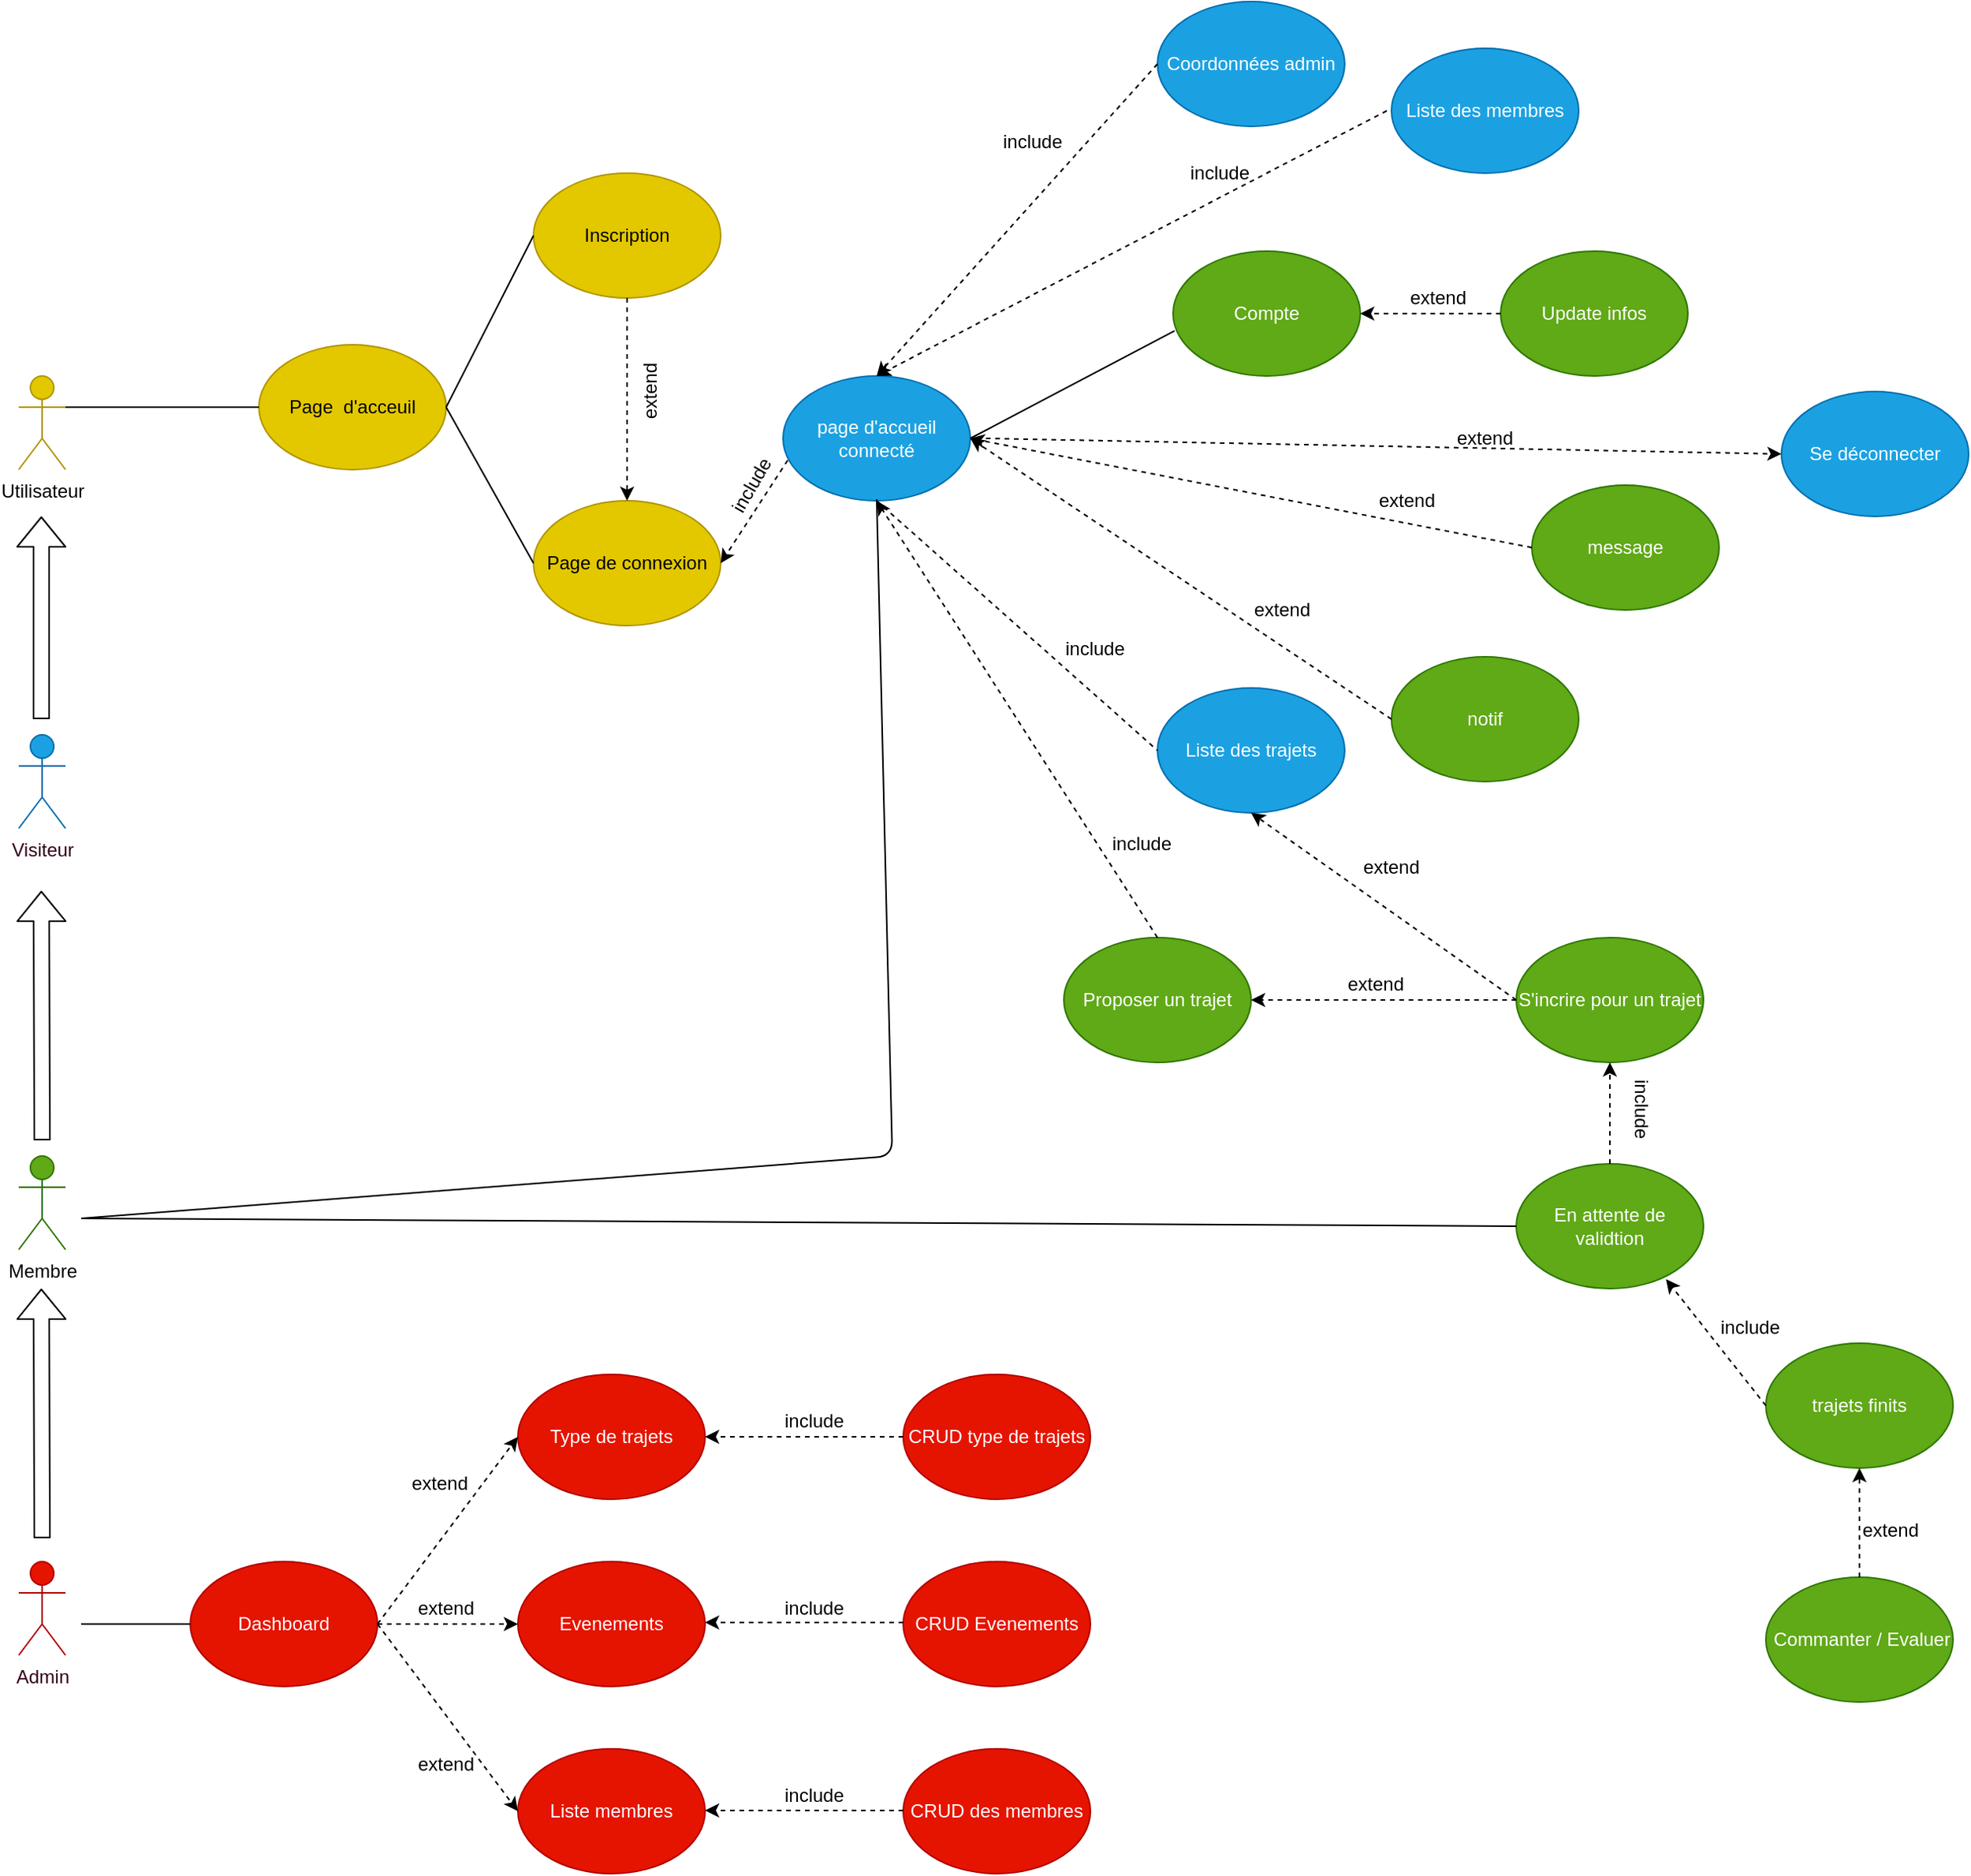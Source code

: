 <mxfile version="15.0.6" type="device"><diagram id="e3aWmIzPHNLhXmILQkSP" name="Page-1"><mxGraphModel dx="868" dy="1541" grid="1" gridSize="10" guides="1" tooltips="1" connect="1" arrows="1" fold="1" page="1" pageScale="1" pageWidth="827" pageHeight="1169" math="0" shadow="0"><root><mxCell id="0"/><mxCell id="1" parent="0"/><mxCell id="nPcNoete0y4UvWOdISO1-1" value="&lt;font color=&quot;#33001A&quot;&gt;Visiteur&lt;/font&gt;" style="shape=umlActor;verticalLabelPosition=bottom;verticalAlign=top;html=1;outlineConnect=0;fillColor=#1ba1e2;strokeColor=#006EAF;fontColor=#ffffff;" parent="1" vertex="1"><mxGeometry x="140" y="230" width="30" height="60" as="geometry"/></mxCell><mxCell id="nPcNoete0y4UvWOdISO1-2" value="&lt;font color=&quot;#0000000000&quot;&gt;Membre&lt;/font&gt;" style="shape=umlActor;verticalLabelPosition=bottom;verticalAlign=top;html=1;outlineConnect=0;fillColor=#60a917;strokeColor=#2D7600;fontColor=#ffffff;" parent="1" vertex="1"><mxGeometry x="140" y="500" width="30" height="60" as="geometry"/></mxCell><mxCell id="nPcNoete0y4UvWOdISO1-4" value="&lt;font color=&quot;#33001A&quot;&gt;Admin&lt;/font&gt;" style="shape=umlActor;verticalLabelPosition=bottom;verticalAlign=top;html=1;outlineConnect=0;fillColor=#e51400;strokeColor=#B20000;fontColor=#ffffff;" parent="1" vertex="1"><mxGeometry x="140" y="760" width="30" height="60" as="geometry"/></mxCell><mxCell id="nPcNoete0y4UvWOdISO1-10" value="Page&amp;nbsp; d'acceuil" style="ellipse;whiteSpace=wrap;html=1;fillColor=#e3c800;strokeColor=#B09500;fontColor=#000000;" parent="1" vertex="1"><mxGeometry x="294" y="-20" width="120" height="80" as="geometry"/></mxCell><mxCell id="nPcNoete0y4UvWOdISO1-11" value="Page de connexion" style="ellipse;whiteSpace=wrap;html=1;fillColor=#e3c800;strokeColor=#B09500;fontColor=#000000;" parent="1" vertex="1"><mxGeometry x="470" y="80" width="120" height="80" as="geometry"/></mxCell><mxCell id="nPcNoete0y4UvWOdISO1-12" value="Liste des membres" style="ellipse;whiteSpace=wrap;html=1;fillColor=#1ba1e2;strokeColor=#006EAF;fontColor=#ffffff;" parent="1" vertex="1"><mxGeometry x="1020" y="-210" width="120" height="80" as="geometry"/></mxCell><mxCell id="nPcNoete0y4UvWOdISO1-13" value="Coordonnées admin" style="ellipse;whiteSpace=wrap;html=1;fillColor=#1ba1e2;strokeColor=#006EAF;fontColor=#ffffff;" parent="1" vertex="1"><mxGeometry x="870" y="-240" width="120" height="80" as="geometry"/></mxCell><mxCell id="nPcNoete0y4UvWOdISO1-14" value="Inscription" style="ellipse;whiteSpace=wrap;html=1;fillColor=#e3c800;strokeColor=#B09500;fontColor=#000000;" parent="1" vertex="1"><mxGeometry x="470" y="-130" width="120" height="80" as="geometry"/></mxCell><mxCell id="nPcNoete0y4UvWOdISO1-15" value="Liste des trajets" style="ellipse;whiteSpace=wrap;html=1;fillColor=#1ba1e2;strokeColor=#006EAF;fontColor=#ffffff;" parent="1" vertex="1"><mxGeometry x="870" y="200" width="120" height="80" as="geometry"/></mxCell><mxCell id="nPcNoete0y4UvWOdISO1-22" value="&lt;div&gt;page d'accueil &lt;br&gt;&lt;/div&gt;&lt;div&gt;connecté&lt;br&gt;&lt;/div&gt;" style="ellipse;whiteSpace=wrap;html=1;fillColor=#1ba1e2;strokeColor=#006EAF;fontColor=#ffffff;" parent="1" vertex="1"><mxGeometry x="630" width="120" height="80" as="geometry"/></mxCell><mxCell id="nPcNoete0y4UvWOdISO1-27" value="Compte" style="ellipse;whiteSpace=wrap;html=1;fillColor=#60a917;strokeColor=#2D7600;fontColor=#ffffff;" parent="1" vertex="1"><mxGeometry x="880" y="-80" width="120" height="80" as="geometry"/></mxCell><mxCell id="nPcNoete0y4UvWOdISO1-28" value="Update infos" style="ellipse;whiteSpace=wrap;html=1;fillColor=#60a917;strokeColor=#2D7600;fontColor=#ffffff;" parent="1" vertex="1"><mxGeometry x="1090" y="-80" width="120" height="80" as="geometry"/></mxCell><mxCell id="nPcNoete0y4UvWOdISO1-31" value="&amp;nbsp;Commanter / Evaluer" style="ellipse;whiteSpace=wrap;html=1;fillColor=#60a917;strokeColor=#2D7600;fontColor=#ffffff;" parent="1" vertex="1"><mxGeometry x="1260" y="770" width="120" height="80" as="geometry"/></mxCell><mxCell id="nPcNoete0y4UvWOdISO1-38" value="S'incrire pour un trajet" style="ellipse;whiteSpace=wrap;html=1;fillColor=#60a917;strokeColor=#2D7600;fontColor=#ffffff;" parent="1" vertex="1"><mxGeometry x="1100" y="360" width="120" height="80" as="geometry"/></mxCell><mxCell id="nPcNoete0y4UvWOdISO1-43" value="Dashboard" style="ellipse;whiteSpace=wrap;html=1;fillColor=#e51400;strokeColor=#B20000;fontColor=#ffffff;" parent="1" vertex="1"><mxGeometry x="250" y="760" width="120" height="80" as="geometry"/></mxCell><mxCell id="nPcNoete0y4UvWOdISO1-44" value="Liste membres" style="ellipse;whiteSpace=wrap;html=1;fillColor=#e51400;strokeColor=#B20000;fontColor=#ffffff;" parent="1" vertex="1"><mxGeometry x="460" y="880" width="120" height="80" as="geometry"/></mxCell><mxCell id="nPcNoete0y4UvWOdISO1-45" value="CRUD des membres" style="ellipse;whiteSpace=wrap;html=1;fillColor=#e51400;strokeColor=#B20000;fontColor=#ffffff;" parent="1" vertex="1"><mxGeometry x="707" y="880" width="120" height="80" as="geometry"/></mxCell><mxCell id="nPcNoete0y4UvWOdISO1-46" value="Type de trajets" style="ellipse;whiteSpace=wrap;html=1;fillColor=#e51400;strokeColor=#B20000;fontColor=#ffffff;" parent="1" vertex="1"><mxGeometry x="460" y="640" width="120" height="80" as="geometry"/></mxCell><mxCell id="nPcNoete0y4UvWOdISO1-47" value="CRUD type de trajets" style="ellipse;whiteSpace=wrap;html=1;fillColor=#e51400;strokeColor=#B20000;fontColor=#ffffff;" parent="1" vertex="1"><mxGeometry x="707" y="640" width="120" height="80" as="geometry"/></mxCell><mxCell id="nPcNoete0y4UvWOdISO1-48" value="Evenements" style="ellipse;whiteSpace=wrap;html=1;fillColor=#e51400;strokeColor=#B20000;fontColor=#ffffff;" parent="1" vertex="1"><mxGeometry x="460" y="760" width="120" height="80" as="geometry"/></mxCell><mxCell id="nPcNoete0y4UvWOdISO1-49" value="CRUD Evenements" style="ellipse;whiteSpace=wrap;html=1;fillColor=#e51400;strokeColor=#B20000;fontColor=#ffffff;" parent="1" vertex="1"><mxGeometry x="707" y="760" width="120" height="80" as="geometry"/></mxCell><mxCell id="QYfMWp9gE0mXoaha7tp3-1" value="Utilisateur" style="shape=umlActor;verticalLabelPosition=bottom;verticalAlign=top;html=1;outlineConnect=0;fillColor=#e3c800;strokeColor=#B09500;fontColor=#000000;" parent="1" vertex="1"><mxGeometry x="140" width="30" height="60" as="geometry"/></mxCell><mxCell id="QYfMWp9gE0mXoaha7tp3-11" value="" style="endArrow=none;html=1;exitX=1;exitY=0.333;exitDx=0;exitDy=0;exitPerimeter=0;entryX=0;entryY=0.5;entryDx=0;entryDy=0;" parent="1" source="QYfMWp9gE0mXoaha7tp3-1" target="nPcNoete0y4UvWOdISO1-10" edge="1"><mxGeometry width="50" height="50" relative="1" as="geometry"><mxPoint x="310" as="sourcePoint"/><mxPoint x="360" y="-50" as="targetPoint"/></mxGeometry></mxCell><mxCell id="QYfMWp9gE0mXoaha7tp3-14" value="" style="endArrow=none;html=1;entryX=0;entryY=0.5;entryDx=0;entryDy=0;exitX=1;exitY=0.5;exitDx=0;exitDy=0;" parent="1" source="nPcNoete0y4UvWOdISO1-10" target="nPcNoete0y4UvWOdISO1-14" edge="1"><mxGeometry width="50" height="50" relative="1" as="geometry"><mxPoint x="410" y="20" as="sourcePoint"/><mxPoint x="550" y="-50" as="targetPoint"/></mxGeometry></mxCell><mxCell id="QYfMWp9gE0mXoaha7tp3-16" value="Se déconnecter" style="ellipse;whiteSpace=wrap;html=1;fillColor=#1ba1e2;strokeColor=#006EAF;fontColor=#ffffff;" parent="1" vertex="1"><mxGeometry x="1270" y="10" width="120" height="80" as="geometry"/></mxCell><mxCell id="5Kbntmr1sWZnYtKm_MZx-1" value="Proposer un trajet" style="ellipse;whiteSpace=wrap;html=1;fillColor=#60a917;strokeColor=#2D7600;fontColor=#ffffff;" parent="1" vertex="1"><mxGeometry x="810" y="360" width="120" height="80" as="geometry"/></mxCell><mxCell id="5Kbntmr1sWZnYtKm_MZx-5" value="" style="endArrow=classic;html=1;dashed=1;exitX=0.5;exitY=0;exitDx=0;exitDy=0;" parent="1" source="5Kbntmr1sWZnYtKm_MZx-1" edge="1"><mxGeometry width="50" height="50" relative="1" as="geometry"><mxPoint x="760" y="360" as="sourcePoint"/><mxPoint x="690" y="80" as="targetPoint"/></mxGeometry></mxCell><mxCell id="yfRM-l8EiR5XzUQ0m7bZ-2" value="" style="endArrow=none;html=1;exitX=1;exitY=0.5;exitDx=0;exitDy=0;entryX=0;entryY=0.5;entryDx=0;entryDy=0;" parent="1" source="nPcNoete0y4UvWOdISO1-10" target="nPcNoete0y4UvWOdISO1-11" edge="1"><mxGeometry width="50" height="50" relative="1" as="geometry"><mxPoint x="370" y="160" as="sourcePoint"/><mxPoint x="420" y="110" as="targetPoint"/></mxGeometry></mxCell><mxCell id="yfRM-l8EiR5XzUQ0m7bZ-4" value="" style="shape=flexArrow;endArrow=classic;html=1;" parent="1" edge="1"><mxGeometry width="50" height="50" relative="1" as="geometry"><mxPoint x="154.5" y="220" as="sourcePoint"/><mxPoint x="154.5" y="90" as="targetPoint"/></mxGeometry></mxCell><mxCell id="yfRM-l8EiR5XzUQ0m7bZ-6" value="" style="shape=flexArrow;endArrow=classic;html=1;" parent="1" edge="1"><mxGeometry width="50" height="50" relative="1" as="geometry"><mxPoint x="155" y="490" as="sourcePoint"/><mxPoint x="154.5" y="330" as="targetPoint"/></mxGeometry></mxCell><mxCell id="yfRM-l8EiR5XzUQ0m7bZ-7" value="" style="shape=flexArrow;endArrow=classic;html=1;" parent="1" edge="1"><mxGeometry width="50" height="50" relative="1" as="geometry"><mxPoint x="155" y="745" as="sourcePoint"/><mxPoint x="154.5" y="585" as="targetPoint"/></mxGeometry></mxCell><mxCell id="yfRM-l8EiR5XzUQ0m7bZ-11" value="" style="endArrow=classic;html=1;dashed=1;exitX=0.5;exitY=1;exitDx=0;exitDy=0;" parent="1" source="nPcNoete0y4UvWOdISO1-14" edge="1"><mxGeometry width="50" height="50" relative="1" as="geometry"><mxPoint x="600" y="70" as="sourcePoint"/><mxPoint x="530" y="80" as="targetPoint"/></mxGeometry></mxCell><mxCell id="yfRM-l8EiR5XzUQ0m7bZ-12" value="extend" style="text;html=1;align=center;verticalAlign=middle;resizable=0;points=[];autosize=1;strokeColor=none;fillColor=none;rotation=270;" parent="1" vertex="1"><mxGeometry x="520" width="50" height="20" as="geometry"/></mxCell><mxCell id="yfRM-l8EiR5XzUQ0m7bZ-17" value="" style="endArrow=classic;html=1;dashed=1;exitX=0.025;exitY=0.675;exitDx=0;exitDy=0;entryX=1;entryY=0.5;entryDx=0;entryDy=0;exitPerimeter=0;" parent="1" source="nPcNoete0y4UvWOdISO1-22" target="nPcNoete0y4UvWOdISO1-11" edge="1"><mxGeometry width="50" height="50" relative="1" as="geometry"><mxPoint x="580" y="95" as="sourcePoint"/><mxPoint x="610" y="130" as="targetPoint"/></mxGeometry></mxCell><mxCell id="yfRM-l8EiR5XzUQ0m7bZ-18" value="include" style="text;html=1;strokeColor=none;fillColor=none;align=center;verticalAlign=middle;whiteSpace=wrap;rounded=0;rotation=-60;" parent="1" vertex="1"><mxGeometry x="590" y="60" width="40" height="20" as="geometry"/></mxCell><mxCell id="yfRM-l8EiR5XzUQ0m7bZ-23" value="" style="endArrow=none;html=1;entryX=0.008;entryY=0.638;entryDx=0;entryDy=0;entryPerimeter=0;" parent="1" target="nPcNoete0y4UvWOdISO1-27" edge="1"><mxGeometry width="50" height="50" relative="1" as="geometry"><mxPoint x="750" y="40" as="sourcePoint"/><mxPoint x="870" y="20" as="targetPoint"/></mxGeometry></mxCell><mxCell id="yfRM-l8EiR5XzUQ0m7bZ-24" value="" style="endArrow=classic;html=1;entryX=1;entryY=0.5;entryDx=0;entryDy=0;exitX=0;exitY=0.5;exitDx=0;exitDy=0;dashed=1;" parent="1" source="nPcNoete0y4UvWOdISO1-28" target="nPcNoete0y4UvWOdISO1-27" edge="1"><mxGeometry width="50" height="50" relative="1" as="geometry"><mxPoint x="1030" y="-20" as="sourcePoint"/><mxPoint x="1080" y="-70" as="targetPoint"/></mxGeometry></mxCell><mxCell id="yfRM-l8EiR5XzUQ0m7bZ-25" value="extend" style="text;html=1;strokeColor=none;fillColor=none;align=center;verticalAlign=middle;whiteSpace=wrap;rounded=0;" parent="1" vertex="1"><mxGeometry x="1030" y="-60" width="40" height="20" as="geometry"/></mxCell><mxCell id="yfRM-l8EiR5XzUQ0m7bZ-28" value="" style="endArrow=none;html=1;" parent="1" edge="1"><mxGeometry width="50" height="50" relative="1" as="geometry"><mxPoint x="180" y="540" as="sourcePoint"/><mxPoint x="690" y="79" as="targetPoint"/><Array as="points"><mxPoint x="700" y="500"/></Array></mxGeometry></mxCell><mxCell id="yfRM-l8EiR5XzUQ0m7bZ-29" value="" style="endArrow=none;html=1;entryX=0;entryY=0.5;entryDx=0;entryDy=0;dashed=1;" parent="1" target="nPcNoete0y4UvWOdISO1-15" edge="1"><mxGeometry width="50" height="50" relative="1" as="geometry"><mxPoint x="690" y="80" as="sourcePoint"/><mxPoint x="890" y="130" as="targetPoint"/></mxGeometry></mxCell><mxCell id="yfRM-l8EiR5XzUQ0m7bZ-30" value="include" style="text;html=1;strokeColor=none;fillColor=none;align=center;verticalAlign=middle;whiteSpace=wrap;rounded=0;rotation=0;" parent="1" vertex="1"><mxGeometry x="840" y="295" width="40" height="10" as="geometry"/></mxCell><mxCell id="yfRM-l8EiR5XzUQ0m7bZ-31" value="" style="endArrow=classic;html=1;dashed=1;exitX=0;exitY=0.5;exitDx=0;exitDy=0;entryX=0.5;entryY=1;entryDx=0;entryDy=0;" parent="1" source="nPcNoete0y4UvWOdISO1-38" target="nPcNoete0y4UvWOdISO1-15" edge="1"><mxGeometry width="50" height="50" relative="1" as="geometry"><mxPoint x="1135" y="530" as="sourcePoint"/><mxPoint x="1000" y="310" as="targetPoint"/></mxGeometry></mxCell><mxCell id="yfRM-l8EiR5XzUQ0m7bZ-32" value="extend" style="text;html=1;strokeColor=none;fillColor=none;align=center;verticalAlign=middle;whiteSpace=wrap;rounded=0;" parent="1" vertex="1"><mxGeometry x="1000" y="305" width="40" height="20" as="geometry"/></mxCell><mxCell id="yfRM-l8EiR5XzUQ0m7bZ-33" value="" style="endArrow=classic;html=1;dashed=1;entryX=1;entryY=0.5;entryDx=0;entryDy=0;" parent="1" target="5Kbntmr1sWZnYtKm_MZx-1" edge="1"><mxGeometry width="50" height="50" relative="1" as="geometry"><mxPoint x="1100" y="400" as="sourcePoint"/><mxPoint x="920" y="270" as="targetPoint"/></mxGeometry></mxCell><mxCell id="yfRM-l8EiR5XzUQ0m7bZ-34" value="extend" style="text;html=1;strokeColor=none;fillColor=none;align=center;verticalAlign=middle;whiteSpace=wrap;rounded=0;" parent="1" vertex="1"><mxGeometry x="990" y="380" width="40" height="20" as="geometry"/></mxCell><mxCell id="yfRM-l8EiR5XzUQ0m7bZ-35" value="En attente de validtion" style="ellipse;whiteSpace=wrap;html=1;fillColor=#60a917;strokeColor=#2D7600;fontColor=#ffffff;" parent="1" vertex="1"><mxGeometry x="1100" y="505" width="120" height="80" as="geometry"/></mxCell><mxCell id="yfRM-l8EiR5XzUQ0m7bZ-36" value="" style="endArrow=classic;html=1;exitX=0.5;exitY=0;exitDx=0;exitDy=0;entryX=0.5;entryY=1;entryDx=0;entryDy=0;dashed=1;" parent="1" source="yfRM-l8EiR5XzUQ0m7bZ-35" target="nPcNoete0y4UvWOdISO1-38" edge="1"><mxGeometry width="50" height="50" relative="1" as="geometry"><mxPoint x="940" y="570" as="sourcePoint"/><mxPoint x="990" y="520" as="targetPoint"/></mxGeometry></mxCell><mxCell id="yfRM-l8EiR5XzUQ0m7bZ-37" value="include" style="text;html=1;strokeColor=none;fillColor=none;align=center;verticalAlign=middle;whiteSpace=wrap;rounded=0;rotation=90;" parent="1" vertex="1"><mxGeometry x="1160" y="460" width="40" height="20" as="geometry"/></mxCell><mxCell id="yfRM-l8EiR5XzUQ0m7bZ-38" value="" style="endArrow=none;html=1;entryX=0;entryY=0.5;entryDx=0;entryDy=0;" parent="1" target="yfRM-l8EiR5XzUQ0m7bZ-35" edge="1"><mxGeometry width="50" height="50" relative="1" as="geometry"><mxPoint x="180" y="540" as="sourcePoint"/><mxPoint x="480" y="610" as="targetPoint"/></mxGeometry></mxCell><mxCell id="yfRM-l8EiR5XzUQ0m7bZ-39" value="trajets finits" style="ellipse;whiteSpace=wrap;html=1;fillColor=#60a917;strokeColor=#2D7600;fontColor=#ffffff;" parent="1" vertex="1"><mxGeometry x="1260" y="620" width="120" height="80" as="geometry"/></mxCell><mxCell id="yfRM-l8EiR5XzUQ0m7bZ-40" value="" style="endArrow=classic;html=1;exitX=0;exitY=0.5;exitDx=0;exitDy=0;entryX=0.8;entryY=0.925;entryDx=0;entryDy=0;entryPerimeter=0;dashed=1;" parent="1" source="yfRM-l8EiR5XzUQ0m7bZ-39" target="yfRM-l8EiR5XzUQ0m7bZ-35" edge="1"><mxGeometry width="50" height="50" relative="1" as="geometry"><mxPoint x="980" y="600" as="sourcePoint"/><mxPoint x="1130" y="640" as="targetPoint"/></mxGeometry></mxCell><mxCell id="yfRM-l8EiR5XzUQ0m7bZ-41" value="include" style="text;html=1;strokeColor=none;fillColor=none;align=center;verticalAlign=middle;whiteSpace=wrap;rounded=0;" parent="1" vertex="1"><mxGeometry x="1230" y="600" width="40" height="20" as="geometry"/></mxCell><mxCell id="yfRM-l8EiR5XzUQ0m7bZ-43" value="" style="endArrow=classic;html=1;dashed=1;exitX=0.5;exitY=0;exitDx=0;exitDy=0;entryX=0.5;entryY=1;entryDx=0;entryDy=0;" parent="1" source="nPcNoete0y4UvWOdISO1-31" target="yfRM-l8EiR5XzUQ0m7bZ-39" edge="1"><mxGeometry width="50" height="50" relative="1" as="geometry"><mxPoint x="980" y="660" as="sourcePoint"/><mxPoint x="1030" y="610" as="targetPoint"/></mxGeometry></mxCell><mxCell id="yfRM-l8EiR5XzUQ0m7bZ-44" value="extend" style="text;html=1;strokeColor=none;fillColor=none;align=center;verticalAlign=middle;whiteSpace=wrap;rounded=0;rotation=0;" parent="1" vertex="1"><mxGeometry x="1320" y="730" width="40" height="20" as="geometry"/></mxCell><mxCell id="yfRM-l8EiR5XzUQ0m7bZ-45" value="" style="endArrow=none;html=1;" parent="1" edge="1"><mxGeometry width="50" height="50" relative="1" as="geometry"><mxPoint x="180" y="800" as="sourcePoint"/><mxPoint x="250" y="800" as="targetPoint"/></mxGeometry></mxCell><mxCell id="yfRM-l8EiR5XzUQ0m7bZ-53" value="message" style="ellipse;whiteSpace=wrap;html=1;fillColor=#60a917;strokeColor=#2D7600;fontColor=#ffffff;" parent="1" vertex="1"><mxGeometry x="1110" y="70" width="120" height="80" as="geometry"/></mxCell><mxCell id="yfRM-l8EiR5XzUQ0m7bZ-54" value="notif" style="ellipse;whiteSpace=wrap;html=1;fillColor=#60a917;strokeColor=#2D7600;fontColor=#ffffff;" parent="1" vertex="1"><mxGeometry x="1020" y="180" width="120" height="80" as="geometry"/></mxCell><mxCell id="yfRM-l8EiR5XzUQ0m7bZ-55" value="" style="endArrow=classic;html=1;exitX=0;exitY=0.5;exitDx=0;exitDy=0;entryX=1;entryY=0.5;entryDx=0;entryDy=0;dashed=1;" parent="1" source="yfRM-l8EiR5XzUQ0m7bZ-54" target="nPcNoete0y4UvWOdISO1-22" edge="1"><mxGeometry width="50" height="50" relative="1" as="geometry"><mxPoint x="920" y="290" as="sourcePoint"/><mxPoint x="970" y="240" as="targetPoint"/></mxGeometry></mxCell><mxCell id="yfRM-l8EiR5XzUQ0m7bZ-56" value="" style="endArrow=classic;html=1;exitX=0;exitY=0.5;exitDx=0;exitDy=0;entryX=1;entryY=0.5;entryDx=0;entryDy=0;dashed=1;" parent="1" source="yfRM-l8EiR5XzUQ0m7bZ-53" target="nPcNoete0y4UvWOdISO1-22" edge="1"><mxGeometry width="50" height="50" relative="1" as="geometry"><mxPoint x="1030" y="230" as="sourcePoint"/><mxPoint x="727.12" y="90.56" as="targetPoint"/></mxGeometry></mxCell><mxCell id="yfRM-l8EiR5XzUQ0m7bZ-57" value="extend" style="text;html=1;strokeColor=none;fillColor=none;align=center;verticalAlign=middle;whiteSpace=wrap;rounded=0;" parent="1" vertex="1"><mxGeometry x="1010" y="70" width="40" height="20" as="geometry"/></mxCell><mxCell id="yfRM-l8EiR5XzUQ0m7bZ-58" value="extend" style="text;html=1;strokeColor=none;fillColor=none;align=center;verticalAlign=middle;whiteSpace=wrap;rounded=0;" parent="1" vertex="1"><mxGeometry x="930" y="140" width="40" height="20" as="geometry"/></mxCell><mxCell id="asy26-pfq6JhQfpO7Jgj-1" value="" style="endArrow=classic;html=1;exitX=0;exitY=0.5;exitDx=0;exitDy=0;entryX=0.5;entryY=0;entryDx=0;entryDy=0;dashed=1;" edge="1" parent="1" source="nPcNoete0y4UvWOdISO1-13" target="nPcNoete0y4UvWOdISO1-22"><mxGeometry width="50" height="50" relative="1" as="geometry"><mxPoint x="950" y="-60" as="sourcePoint"/><mxPoint x="1000" y="-110" as="targetPoint"/></mxGeometry></mxCell><mxCell id="asy26-pfq6JhQfpO7Jgj-2" value="" style="endArrow=classic;html=1;entryX=0.5;entryY=0;entryDx=0;entryDy=0;dashed=1;" edge="1" parent="1" target="nPcNoete0y4UvWOdISO1-22"><mxGeometry width="50" height="50" relative="1" as="geometry"><mxPoint x="1017" y="-170" as="sourcePoint"/><mxPoint x="700" y="10" as="targetPoint"/></mxGeometry></mxCell><mxCell id="asy26-pfq6JhQfpO7Jgj-3" value="include" style="text;html=1;strokeColor=none;fillColor=none;align=center;verticalAlign=middle;whiteSpace=wrap;rounded=0;" vertex="1" parent="1"><mxGeometry x="890" y="-140" width="40" height="20" as="geometry"/></mxCell><mxCell id="asy26-pfq6JhQfpO7Jgj-4" value="include" style="text;html=1;strokeColor=none;fillColor=none;align=center;verticalAlign=middle;whiteSpace=wrap;rounded=0;" vertex="1" parent="1"><mxGeometry x="770" y="-160" width="40" height="20" as="geometry"/></mxCell><mxCell id="asy26-pfq6JhQfpO7Jgj-7" value="include" style="text;html=1;strokeColor=none;fillColor=none;align=center;verticalAlign=middle;whiteSpace=wrap;rounded=0;rotation=0;" vertex="1" parent="1"><mxGeometry x="810" y="170" width="40" height="10" as="geometry"/></mxCell><mxCell id="asy26-pfq6JhQfpO7Jgj-8" value="extend" style="text;html=1;strokeColor=none;fillColor=none;align=center;verticalAlign=middle;whiteSpace=wrap;rounded=0;" vertex="1" parent="1"><mxGeometry x="1060" y="30" width="40" height="20" as="geometry"/></mxCell><mxCell id="asy26-pfq6JhQfpO7Jgj-9" value="" style="endArrow=classic;html=1;entryX=0;entryY=0.5;entryDx=0;entryDy=0;dashed=1;" edge="1" parent="1" target="QYfMWp9gE0mXoaha7tp3-16"><mxGeometry width="50" height="50" relative="1" as="geometry"><mxPoint x="760" y="40" as="sourcePoint"/><mxPoint x="760" y="50" as="targetPoint"/></mxGeometry></mxCell><mxCell id="asy26-pfq6JhQfpO7Jgj-10" value="" style="endArrow=classic;html=1;dashed=1;exitX=1;exitY=0.5;exitDx=0;exitDy=0;entryX=0;entryY=0.5;entryDx=0;entryDy=0;" edge="1" parent="1" source="nPcNoete0y4UvWOdISO1-43" target="nPcNoete0y4UvWOdISO1-46"><mxGeometry width="50" height="50" relative="1" as="geometry"><mxPoint x="510" y="750" as="sourcePoint"/><mxPoint x="420" y="620" as="targetPoint"/></mxGeometry></mxCell><mxCell id="asy26-pfq6JhQfpO7Jgj-11" value="extend" style="text;html=1;strokeColor=none;fillColor=none;align=center;verticalAlign=middle;whiteSpace=wrap;rounded=0;" vertex="1" parent="1"><mxGeometry x="390" y="700" width="40" height="20" as="geometry"/></mxCell><mxCell id="asy26-pfq6JhQfpO7Jgj-12" value="" style="endArrow=classic;html=1;dashed=1;entryX=0;entryY=0.5;entryDx=0;entryDy=0;" edge="1" parent="1" target="nPcNoete0y4UvWOdISO1-48"><mxGeometry width="50" height="50" relative="1" as="geometry"><mxPoint x="370" y="800" as="sourcePoint"/><mxPoint x="470" y="690" as="targetPoint"/></mxGeometry></mxCell><mxCell id="asy26-pfq6JhQfpO7Jgj-13" value="" style="endArrow=classic;html=1;dashed=1;entryX=0;entryY=0.5;entryDx=0;entryDy=0;" edge="1" parent="1" target="nPcNoete0y4UvWOdISO1-44"><mxGeometry width="50" height="50" relative="1" as="geometry"><mxPoint x="370" y="800" as="sourcePoint"/><mxPoint x="480" y="700" as="targetPoint"/></mxGeometry></mxCell><mxCell id="asy26-pfq6JhQfpO7Jgj-14" value="extend" style="text;html=1;strokeColor=none;fillColor=none;align=center;verticalAlign=middle;whiteSpace=wrap;rounded=0;" vertex="1" parent="1"><mxGeometry x="393.5" y="780" width="40" height="20" as="geometry"/></mxCell><mxCell id="asy26-pfq6JhQfpO7Jgj-15" value="extend" style="text;html=1;strokeColor=none;fillColor=none;align=center;verticalAlign=middle;whiteSpace=wrap;rounded=0;" vertex="1" parent="1"><mxGeometry x="394" y="880" width="40" height="20" as="geometry"/></mxCell><mxCell id="asy26-pfq6JhQfpO7Jgj-17" value="" style="endArrow=classic;html=1;dashed=1;exitX=0;exitY=0.5;exitDx=0;exitDy=0;entryX=1;entryY=0.5;entryDx=0;entryDy=0;" edge="1" parent="1" source="nPcNoete0y4UvWOdISO1-47" target="nPcNoete0y4UvWOdISO1-46"><mxGeometry width="50" height="50" relative="1" as="geometry"><mxPoint x="380" y="810" as="sourcePoint"/><mxPoint x="470" y="690" as="targetPoint"/></mxGeometry></mxCell><mxCell id="asy26-pfq6JhQfpO7Jgj-18" value="" style="endArrow=classic;html=1;dashed=1;exitX=0;exitY=0.5;exitDx=0;exitDy=0;entryX=1;entryY=0.5;entryDx=0;entryDy=0;" edge="1" parent="1"><mxGeometry width="50" height="50" relative="1" as="geometry"><mxPoint x="707" y="799" as="sourcePoint"/><mxPoint x="580" y="799" as="targetPoint"/></mxGeometry></mxCell><mxCell id="asy26-pfq6JhQfpO7Jgj-19" value="" style="endArrow=classic;html=1;dashed=1;exitX=0;exitY=0.5;exitDx=0;exitDy=0;entryX=1;entryY=0.5;entryDx=0;entryDy=0;" edge="1" parent="1"><mxGeometry width="50" height="50" relative="1" as="geometry"><mxPoint x="707" y="919.5" as="sourcePoint"/><mxPoint x="580" y="919.5" as="targetPoint"/></mxGeometry></mxCell><mxCell id="asy26-pfq6JhQfpO7Jgj-20" value="include" style="text;html=1;strokeColor=none;fillColor=none;align=center;verticalAlign=middle;whiteSpace=wrap;rounded=0;" vertex="1" parent="1"><mxGeometry x="630" y="660" width="40" height="20" as="geometry"/></mxCell><mxCell id="asy26-pfq6JhQfpO7Jgj-21" value="include" style="text;html=1;strokeColor=none;fillColor=none;align=center;verticalAlign=middle;whiteSpace=wrap;rounded=0;" vertex="1" parent="1"><mxGeometry x="630" y="780" width="40" height="20" as="geometry"/></mxCell><mxCell id="asy26-pfq6JhQfpO7Jgj-24" value="include" style="text;html=1;strokeColor=none;fillColor=none;align=center;verticalAlign=middle;whiteSpace=wrap;rounded=0;" vertex="1" parent="1"><mxGeometry x="630" y="900" width="40" height="20" as="geometry"/></mxCell></root></mxGraphModel></diagram></mxfile>